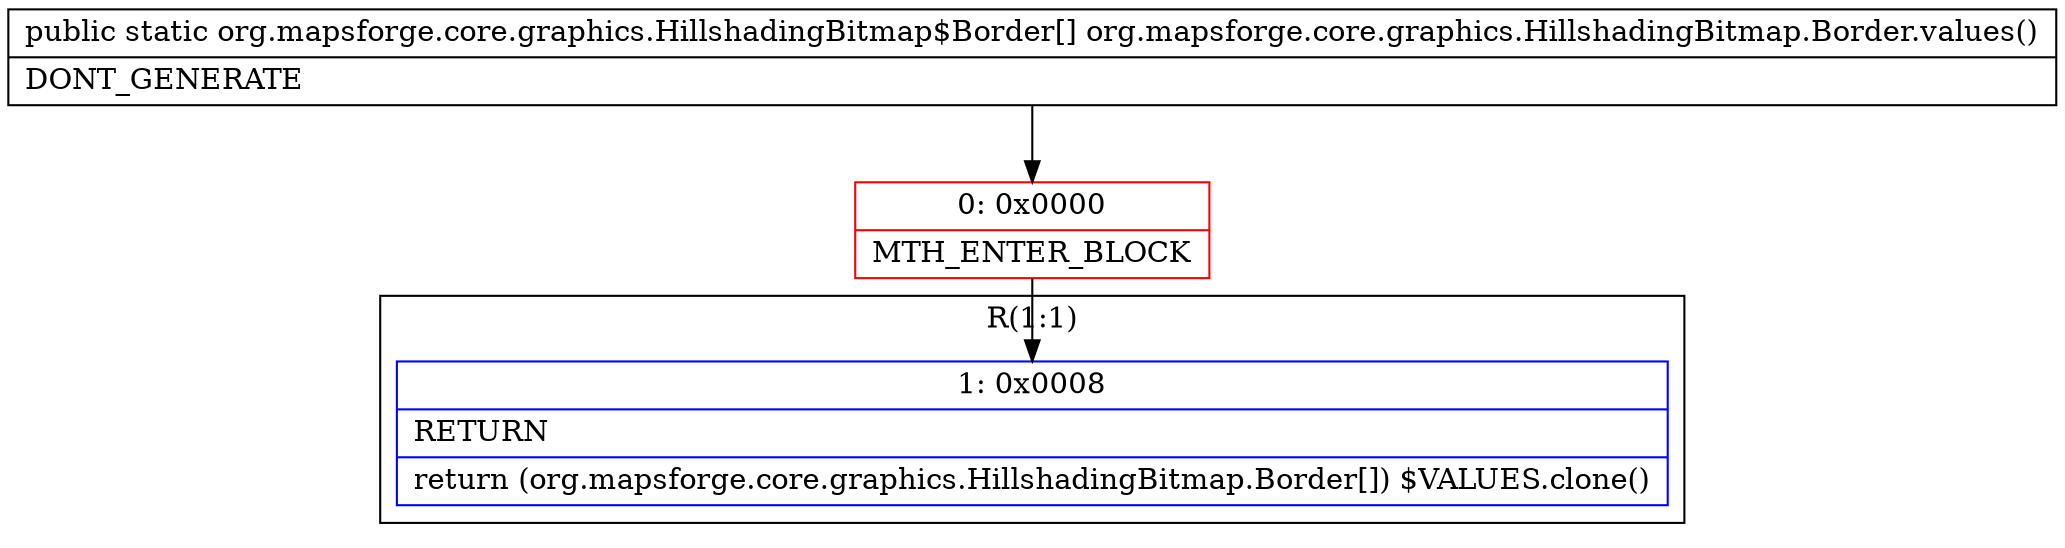 digraph "CFG fororg.mapsforge.core.graphics.HillshadingBitmap.Border.values()[Lorg\/mapsforge\/core\/graphics\/HillshadingBitmap$Border;" {
subgraph cluster_Region_1535205078 {
label = "R(1:1)";
node [shape=record,color=blue];
Node_1 [shape=record,label="{1\:\ 0x0008|RETURN\l|return (org.mapsforge.core.graphics.HillshadingBitmap.Border[]) $VALUES.clone()\l}"];
}
Node_0 [shape=record,color=red,label="{0\:\ 0x0000|MTH_ENTER_BLOCK\l}"];
MethodNode[shape=record,label="{public static org.mapsforge.core.graphics.HillshadingBitmap$Border[] org.mapsforge.core.graphics.HillshadingBitmap.Border.values()  | DONT_GENERATE\l}"];
MethodNode -> Node_0;
Node_0 -> Node_1;
}

